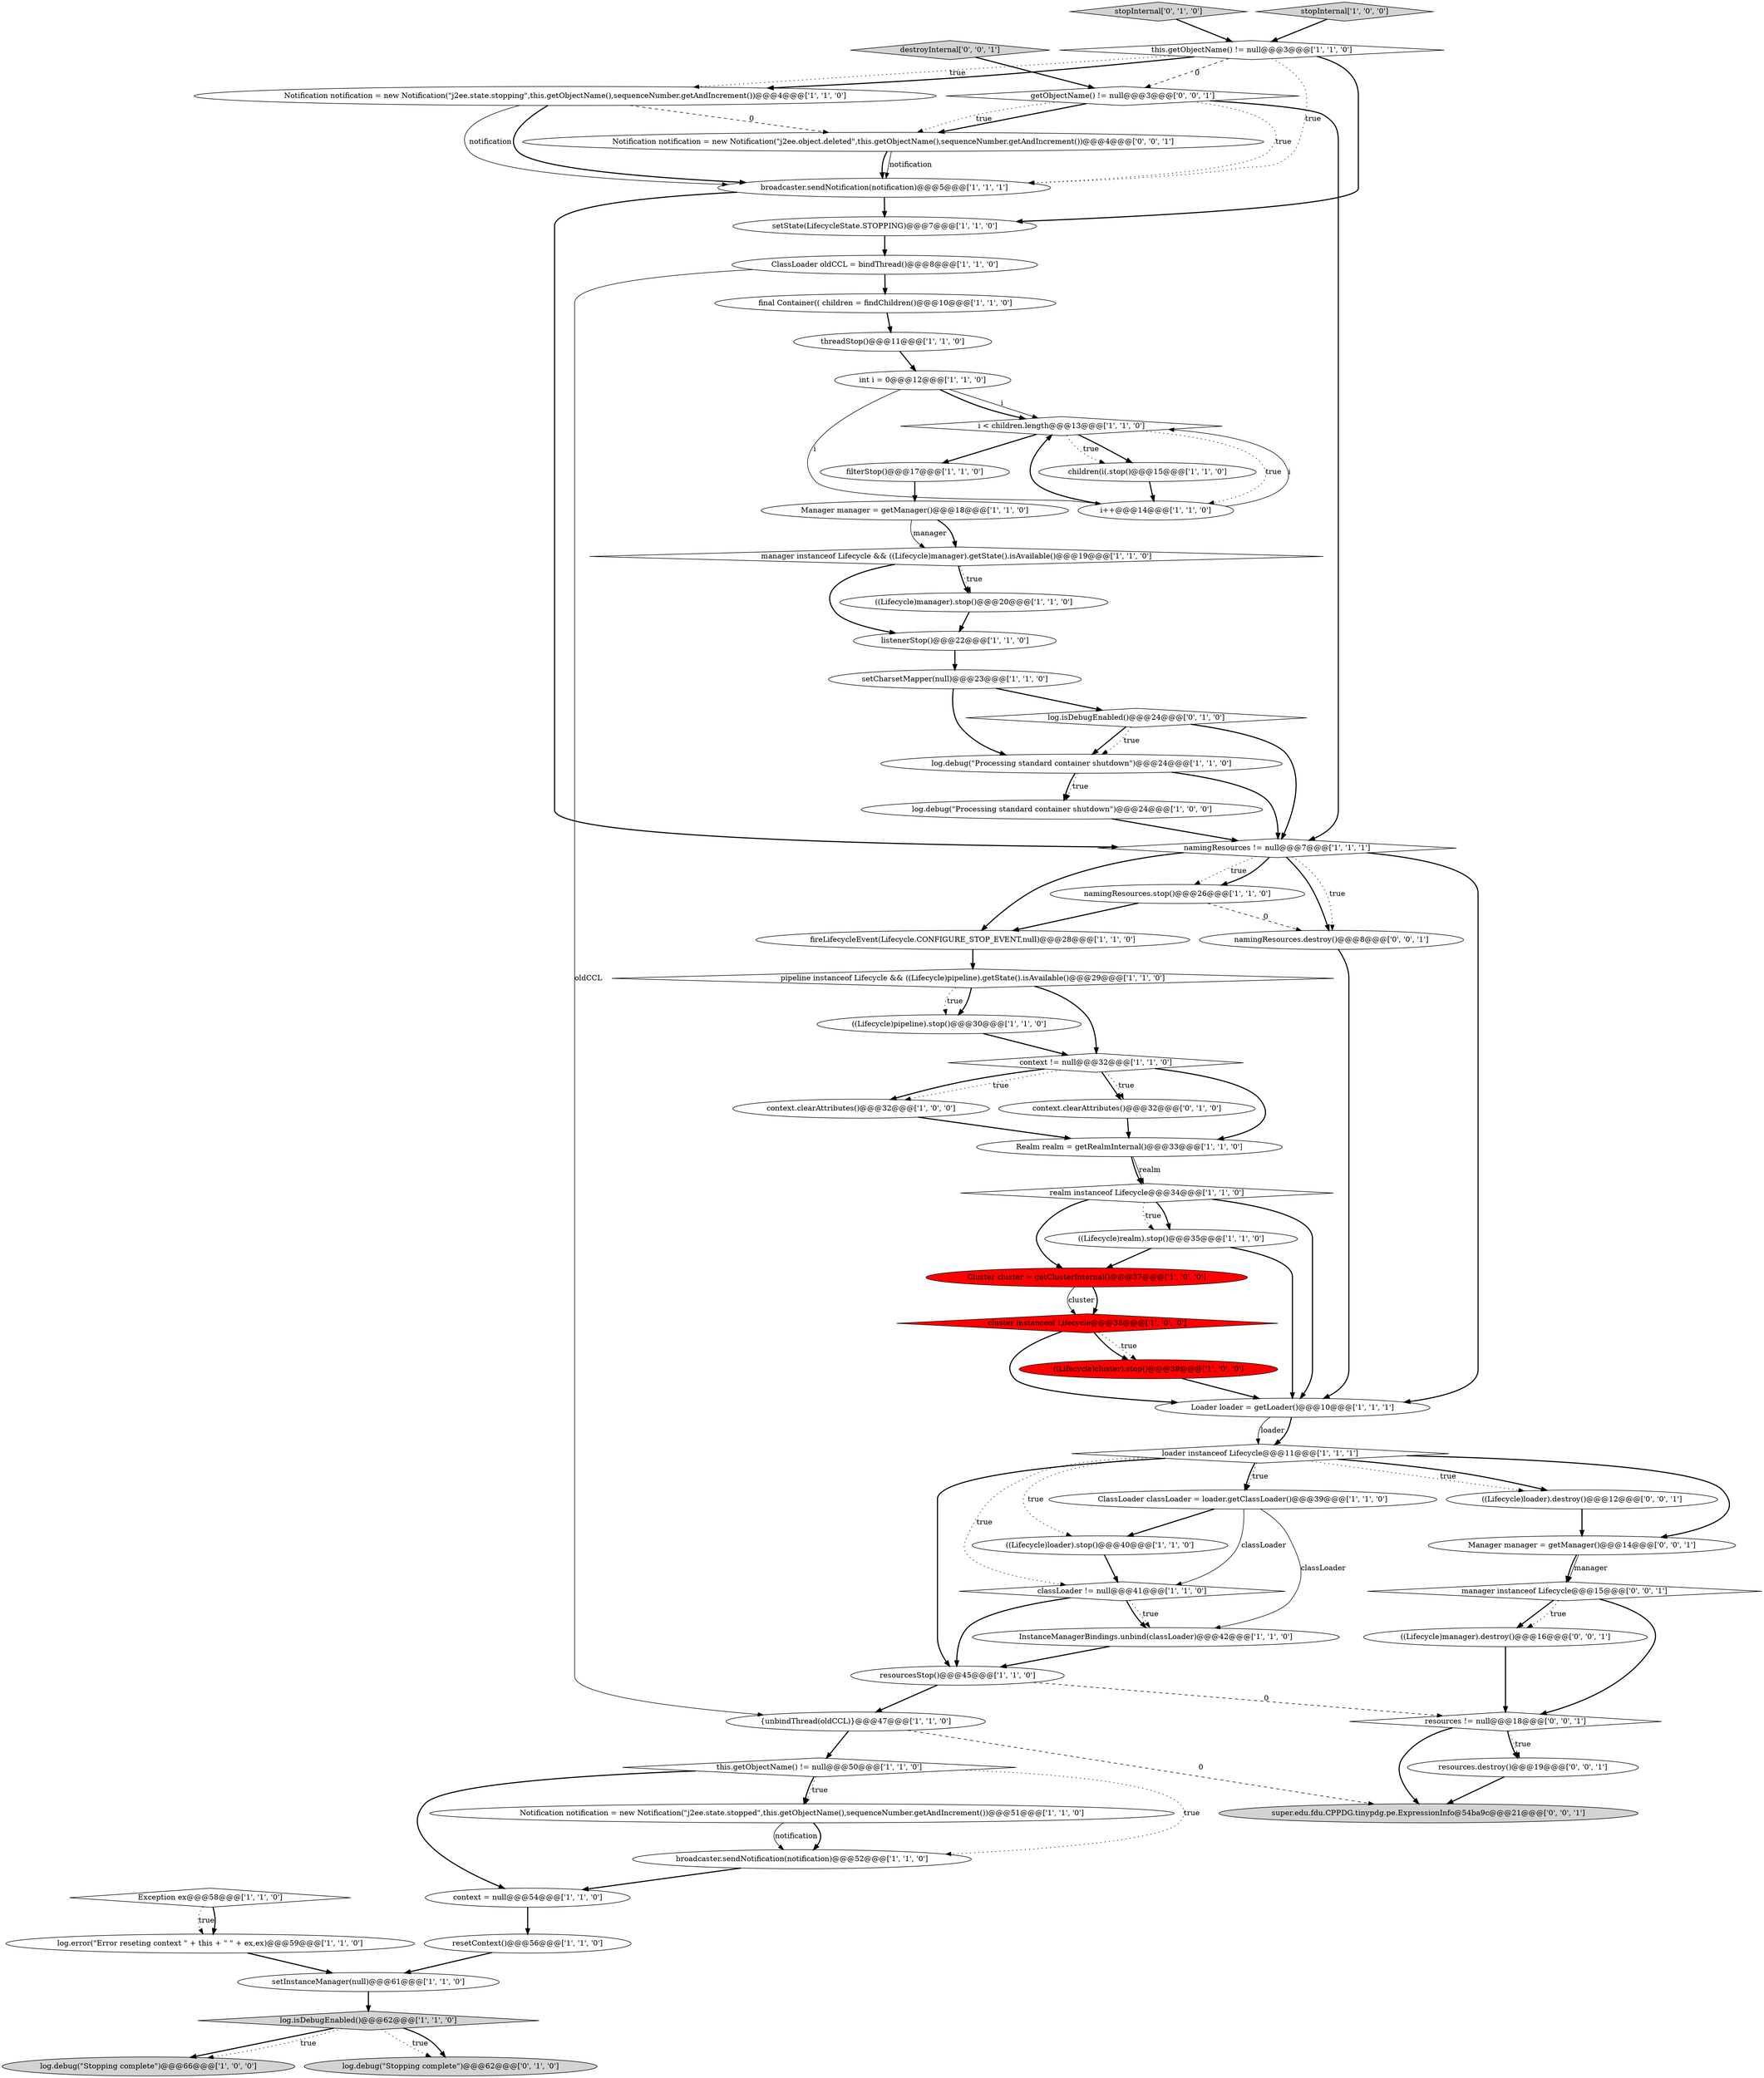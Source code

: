 digraph {
6 [style = filled, label = "int i = 0@@@12@@@['1', '1', '0']", fillcolor = white, shape = ellipse image = "AAA0AAABBB1BBB"];
32 [style = filled, label = "Manager manager = getManager()@@@18@@@['1', '1', '0']", fillcolor = white, shape = ellipse image = "AAA0AAABBB1BBB"];
38 [style = filled, label = "fireLifecycleEvent(Lifecycle.CONFIGURE_STOP_EVENT,null)@@@28@@@['1', '1', '0']", fillcolor = white, shape = ellipse image = "AAA0AAABBB1BBB"];
20 [style = filled, label = "Notification notification = new Notification(\"j2ee.state.stopped\",this.getObjectName(),sequenceNumber.getAndIncrement())@@@51@@@['1', '1', '0']", fillcolor = white, shape = ellipse image = "AAA0AAABBB1BBB"];
13 [style = filled, label = "filterStop()@@@17@@@['1', '1', '0']", fillcolor = white, shape = ellipse image = "AAA0AAABBB1BBB"];
8 [style = filled, label = "log.error(\"Error reseting context \" + this + \" \" + ex,ex)@@@59@@@['1', '1', '0']", fillcolor = white, shape = ellipse image = "AAA0AAABBB1BBB"];
23 [style = filled, label = "setState(LifecycleState.STOPPING)@@@7@@@['1', '1', '0']", fillcolor = white, shape = ellipse image = "AAA0AAABBB1BBB"];
44 [style = filled, label = "((Lifecycle)realm).stop()@@@35@@@['1', '1', '0']", fillcolor = white, shape = ellipse image = "AAA0AAABBB1BBB"];
2 [style = filled, label = "Exception ex@@@58@@@['1', '1', '0']", fillcolor = white, shape = diamond image = "AAA0AAABBB1BBB"];
29 [style = filled, label = "children(i(.stop()@@@15@@@['1', '1', '0']", fillcolor = white, shape = ellipse image = "AAA0AAABBB1BBB"];
37 [style = filled, label = "ClassLoader oldCCL = bindThread()@@@8@@@['1', '1', '0']", fillcolor = white, shape = ellipse image = "AAA0AAABBB1BBB"];
64 [style = filled, label = "((Lifecycle)loader).destroy()@@@12@@@['0', '0', '1']", fillcolor = white, shape = ellipse image = "AAA0AAABBB3BBB"];
42 [style = filled, label = "ClassLoader classLoader = loader.getClassLoader()@@@39@@@['1', '1', '0']", fillcolor = white, shape = ellipse image = "AAA0AAABBB1BBB"];
3 [style = filled, label = "listenerStop()@@@22@@@['1', '1', '0']", fillcolor = white, shape = ellipse image = "AAA0AAABBB1BBB"];
7 [style = filled, label = "log.debug(\"Processing standard container shutdown\")@@@24@@@['1', '0', '0']", fillcolor = white, shape = ellipse image = "AAA0AAABBB1BBB"];
36 [style = filled, label = "this.getObjectName() != null@@@3@@@['1', '1', '0']", fillcolor = white, shape = diamond image = "AAA0AAABBB1BBB"];
56 [style = filled, label = "resources != null@@@18@@@['0', '0', '1']", fillcolor = white, shape = diamond image = "AAA0AAABBB3BBB"];
39 [style = filled, label = "InstanceManagerBindings.unbind(classLoader)@@@42@@@['1', '1', '0']", fillcolor = white, shape = ellipse image = "AAA0AAABBB1BBB"];
65 [style = filled, label = "Manager manager = getManager()@@@14@@@['0', '0', '1']", fillcolor = white, shape = ellipse image = "AAA0AAABBB3BBB"];
33 [style = filled, label = "context = null@@@54@@@['1', '1', '0']", fillcolor = white, shape = ellipse image = "AAA0AAABBB1BBB"];
21 [style = filled, label = "setCharsetMapper(null)@@@23@@@['1', '1', '0']", fillcolor = white, shape = ellipse image = "AAA0AAABBB1BBB"];
47 [style = filled, label = "log.isDebugEnabled()@@@62@@@['1', '1', '0']", fillcolor = lightgray, shape = diamond image = "AAA0AAABBB1BBB"];
26 [style = filled, label = "log.debug(\"Processing standard container shutdown\")@@@24@@@['1', '1', '0']", fillcolor = white, shape = ellipse image = "AAA0AAABBB1BBB"];
51 [style = filled, label = "stopInternal['0', '1', '0']", fillcolor = lightgray, shape = diamond image = "AAA0AAABBB2BBB"];
57 [style = filled, label = "manager instanceof Lifecycle@@@15@@@['0', '0', '1']", fillcolor = white, shape = diamond image = "AAA0AAABBB3BBB"];
12 [style = filled, label = "Cluster cluster = getClusterInternal()@@@37@@@['1', '0', '0']", fillcolor = red, shape = ellipse image = "AAA1AAABBB1BBB"];
10 [style = filled, label = "i < children.length@@@13@@@['1', '1', '0']", fillcolor = white, shape = diamond image = "AAA0AAABBB1BBB"];
15 [style = filled, label = "((Lifecycle)cluster).stop()@@@39@@@['1', '0', '0']", fillcolor = red, shape = ellipse image = "AAA1AAABBB1BBB"];
58 [style = filled, label = "destroyInternal['0', '0', '1']", fillcolor = lightgray, shape = diamond image = "AAA0AAABBB3BBB"];
62 [style = filled, label = "resources.destroy()@@@19@@@['0', '0', '1']", fillcolor = white, shape = ellipse image = "AAA0AAABBB3BBB"];
5 [style = filled, label = "((Lifecycle)pipeline).stop()@@@30@@@['1', '1', '0']", fillcolor = white, shape = ellipse image = "AAA0AAABBB1BBB"];
0 [style = filled, label = "i++@@@14@@@['1', '1', '0']", fillcolor = white, shape = ellipse image = "AAA0AAABBB1BBB"];
50 [style = filled, label = "this.getObjectName() != null@@@50@@@['1', '1', '0']", fillcolor = white, shape = diamond image = "AAA0AAABBB1BBB"];
59 [style = filled, label = "getObjectName() != null@@@3@@@['0', '0', '1']", fillcolor = white, shape = diamond image = "AAA0AAABBB3BBB"];
40 [style = filled, label = "Loader loader = getLoader()@@@10@@@['1', '1', '1']", fillcolor = white, shape = ellipse image = "AAA0AAABBB1BBB"];
18 [style = filled, label = "final Container(( children = findChildren()@@@10@@@['1', '1', '0']", fillcolor = white, shape = ellipse image = "AAA0AAABBB1BBB"];
63 [style = filled, label = "Notification notification = new Notification(\"j2ee.object.deleted\",this.getObjectName(),sequenceNumber.getAndIncrement())@@@4@@@['0', '0', '1']", fillcolor = white, shape = ellipse image = "AAA0AAABBB3BBB"];
53 [style = filled, label = "context.clearAttributes()@@@32@@@['0', '1', '0']", fillcolor = white, shape = ellipse image = "AAA0AAABBB2BBB"];
19 [style = filled, label = "Notification notification = new Notification(\"j2ee.state.stopping\",this.getObjectName(),sequenceNumber.getAndIncrement())@@@4@@@['1', '1', '0']", fillcolor = white, shape = ellipse image = "AAA0AAABBB1BBB"];
22 [style = filled, label = "manager instanceof Lifecycle && ((Lifecycle)manager).getState().isAvailable()@@@19@@@['1', '1', '0']", fillcolor = white, shape = diamond image = "AAA0AAABBB1BBB"];
24 [style = filled, label = "((Lifecycle)manager).stop()@@@20@@@['1', '1', '0']", fillcolor = white, shape = ellipse image = "AAA0AAABBB1BBB"];
55 [style = filled, label = "super.edu.fdu.CPPDG.tinypdg.pe.ExpressionInfo@54ba9c@@@21@@@['0', '0', '1']", fillcolor = lightgray, shape = ellipse image = "AAA0AAABBB3BBB"];
17 [style = filled, label = "resourcesStop()@@@45@@@['1', '1', '0']", fillcolor = white, shape = ellipse image = "AAA0AAABBB1BBB"];
9 [style = filled, label = "log.debug(\"Stopping complete\")@@@66@@@['1', '0', '0']", fillcolor = lightgray, shape = ellipse image = "AAA0AAABBB1BBB"];
25 [style = filled, label = "resetContext()@@@56@@@['1', '1', '0']", fillcolor = white, shape = ellipse image = "AAA0AAABBB1BBB"];
27 [style = filled, label = "pipeline instanceof Lifecycle && ((Lifecycle)pipeline).getState().isAvailable()@@@29@@@['1', '1', '0']", fillcolor = white, shape = diamond image = "AAA0AAABBB1BBB"];
16 [style = filled, label = "broadcaster.sendNotification(notification)@@@5@@@['1', '1', '1']", fillcolor = white, shape = ellipse image = "AAA0AAABBB1BBB"];
11 [style = filled, label = "broadcaster.sendNotification(notification)@@@52@@@['1', '1', '0']", fillcolor = white, shape = ellipse image = "AAA0AAABBB1BBB"];
43 [style = filled, label = "namingResources != null@@@7@@@['1', '1', '1']", fillcolor = white, shape = diamond image = "AAA0AAABBB1BBB"];
14 [style = filled, label = "namingResources.stop()@@@26@@@['1', '1', '0']", fillcolor = white, shape = ellipse image = "AAA0AAABBB1BBB"];
60 [style = filled, label = "namingResources.destroy()@@@8@@@['0', '0', '1']", fillcolor = white, shape = ellipse image = "AAA0AAABBB3BBB"];
61 [style = filled, label = "((Lifecycle)manager).destroy()@@@16@@@['0', '0', '1']", fillcolor = white, shape = ellipse image = "AAA0AAABBB3BBB"];
45 [style = filled, label = "classLoader != null@@@41@@@['1', '1', '0']", fillcolor = white, shape = diamond image = "AAA0AAABBB1BBB"];
4 [style = filled, label = "setInstanceManager(null)@@@61@@@['1', '1', '0']", fillcolor = white, shape = ellipse image = "AAA0AAABBB1BBB"];
54 [style = filled, label = "log.isDebugEnabled()@@@24@@@['0', '1', '0']", fillcolor = white, shape = diamond image = "AAA0AAABBB2BBB"];
35 [style = filled, label = "context.clearAttributes()@@@32@@@['1', '0', '0']", fillcolor = white, shape = ellipse image = "AAA0AAABBB1BBB"];
30 [style = filled, label = "Realm realm = getRealmInternal()@@@33@@@['1', '1', '0']", fillcolor = white, shape = ellipse image = "AAA0AAABBB1BBB"];
46 [style = filled, label = "loader instanceof Lifecycle@@@11@@@['1', '1', '1']", fillcolor = white, shape = diamond image = "AAA0AAABBB1BBB"];
28 [style = filled, label = "threadStop()@@@11@@@['1', '1', '0']", fillcolor = white, shape = ellipse image = "AAA0AAABBB1BBB"];
41 [style = filled, label = "context != null@@@32@@@['1', '1', '0']", fillcolor = white, shape = diamond image = "AAA0AAABBB1BBB"];
1 [style = filled, label = "((Lifecycle)loader).stop()@@@40@@@['1', '1', '0']", fillcolor = white, shape = ellipse image = "AAA0AAABBB1BBB"];
34 [style = filled, label = "realm instanceof Lifecycle@@@34@@@['1', '1', '0']", fillcolor = white, shape = diamond image = "AAA0AAABBB1BBB"];
52 [style = filled, label = "log.debug(\"Stopping complete\")@@@62@@@['0', '1', '0']", fillcolor = lightgray, shape = ellipse image = "AAA0AAABBB2BBB"];
49 [style = filled, label = "stopInternal['1', '0', '0']", fillcolor = lightgray, shape = diamond image = "AAA0AAABBB1BBB"];
48 [style = filled, label = "cluster instanceof Lifecycle@@@38@@@['1', '0', '0']", fillcolor = red, shape = diamond image = "AAA1AAABBB1BBB"];
31 [style = filled, label = "{unbindThread(oldCCL)}@@@47@@@['1', '1', '0']", fillcolor = white, shape = ellipse image = "AAA0AAABBB1BBB"];
47->9 [style = bold, label=""];
32->22 [style = bold, label=""];
36->16 [style = dotted, label="true"];
28->6 [style = bold, label=""];
43->60 [style = bold, label=""];
61->56 [style = bold, label=""];
65->57 [style = bold, label=""];
29->0 [style = bold, label=""];
21->54 [style = bold, label=""];
62->55 [style = bold, label=""];
17->56 [style = dashed, label="0"];
10->29 [style = dotted, label="true"];
47->52 [style = dotted, label="true"];
31->50 [style = bold, label=""];
43->40 [style = bold, label=""];
65->57 [style = solid, label="manager"];
21->26 [style = bold, label=""];
31->55 [style = dashed, label="0"];
48->15 [style = dotted, label="true"];
30->34 [style = solid, label="realm"];
33->25 [style = bold, label=""];
6->10 [style = solid, label="i"];
43->14 [style = dotted, label="true"];
11->33 [style = bold, label=""];
7->43 [style = bold, label=""];
16->43 [style = bold, label=""];
42->1 [style = bold, label=""];
58->59 [style = bold, label=""];
45->17 [style = bold, label=""];
27->5 [style = bold, label=""];
8->4 [style = bold, label=""];
36->59 [style = dashed, label="0"];
50->11 [style = dotted, label="true"];
54->26 [style = bold, label=""];
2->8 [style = dotted, label="true"];
49->36 [style = bold, label=""];
42->39 [style = solid, label="classLoader"];
46->42 [style = bold, label=""];
13->32 [style = bold, label=""];
26->7 [style = bold, label=""];
57->61 [style = bold, label=""];
56->62 [style = dotted, label="true"];
56->62 [style = bold, label=""];
37->31 [style = solid, label="oldCCL"];
26->43 [style = bold, label=""];
14->38 [style = bold, label=""];
53->30 [style = bold, label=""];
30->34 [style = bold, label=""];
12->48 [style = bold, label=""];
22->24 [style = dotted, label="true"];
44->12 [style = bold, label=""];
18->28 [style = bold, label=""];
59->16 [style = dotted, label="true"];
41->53 [style = bold, label=""];
41->30 [style = bold, label=""];
23->37 [style = bold, label=""];
41->53 [style = dotted, label="true"];
59->63 [style = bold, label=""];
46->45 [style = dotted, label="true"];
43->60 [style = dotted, label="true"];
45->39 [style = dotted, label="true"];
10->0 [style = dotted, label="true"];
63->16 [style = bold, label=""];
4->47 [style = bold, label=""];
1->45 [style = bold, label=""];
59->43 [style = bold, label=""];
24->3 [style = bold, label=""];
26->7 [style = dotted, label="true"];
12->48 [style = solid, label="cluster"];
34->40 [style = bold, label=""];
41->35 [style = dotted, label="true"];
54->43 [style = bold, label=""];
63->16 [style = solid, label="notification"];
38->27 [style = bold, label=""];
40->46 [style = solid, label="loader"];
16->23 [style = bold, label=""];
36->19 [style = dotted, label="true"];
19->16 [style = bold, label=""];
0->10 [style = solid, label="i"];
57->61 [style = dotted, label="true"];
43->38 [style = bold, label=""];
47->9 [style = dotted, label="true"];
10->13 [style = bold, label=""];
43->14 [style = bold, label=""];
46->64 [style = dotted, label="true"];
39->17 [style = bold, label=""];
51->36 [style = bold, label=""];
6->10 [style = bold, label=""];
64->65 [style = bold, label=""];
34->44 [style = bold, label=""];
3->21 [style = bold, label=""];
15->40 [style = bold, label=""];
50->33 [style = bold, label=""];
47->52 [style = bold, label=""];
35->30 [style = bold, label=""];
45->39 [style = bold, label=""];
36->19 [style = bold, label=""];
20->11 [style = bold, label=""];
41->35 [style = bold, label=""];
50->20 [style = dotted, label="true"];
19->16 [style = solid, label="notification"];
27->5 [style = dotted, label="true"];
34->44 [style = dotted, label="true"];
46->1 [style = dotted, label="true"];
46->64 [style = bold, label=""];
42->45 [style = solid, label="classLoader"];
17->31 [style = bold, label=""];
50->20 [style = bold, label=""];
44->40 [style = bold, label=""];
25->4 [style = bold, label=""];
32->22 [style = solid, label="manager"];
19->63 [style = dashed, label="0"];
34->12 [style = bold, label=""];
48->40 [style = bold, label=""];
6->0 [style = solid, label="i"];
40->46 [style = bold, label=""];
57->56 [style = bold, label=""];
22->3 [style = bold, label=""];
14->60 [style = dashed, label="0"];
0->10 [style = bold, label=""];
5->41 [style = bold, label=""];
36->23 [style = bold, label=""];
10->29 [style = bold, label=""];
60->40 [style = bold, label=""];
27->41 [style = bold, label=""];
48->15 [style = bold, label=""];
59->63 [style = dotted, label="true"];
37->18 [style = bold, label=""];
46->42 [style = dotted, label="true"];
54->26 [style = dotted, label="true"];
22->24 [style = bold, label=""];
20->11 [style = solid, label="notification"];
46->65 [style = bold, label=""];
46->17 [style = bold, label=""];
2->8 [style = bold, label=""];
56->55 [style = bold, label=""];
}
